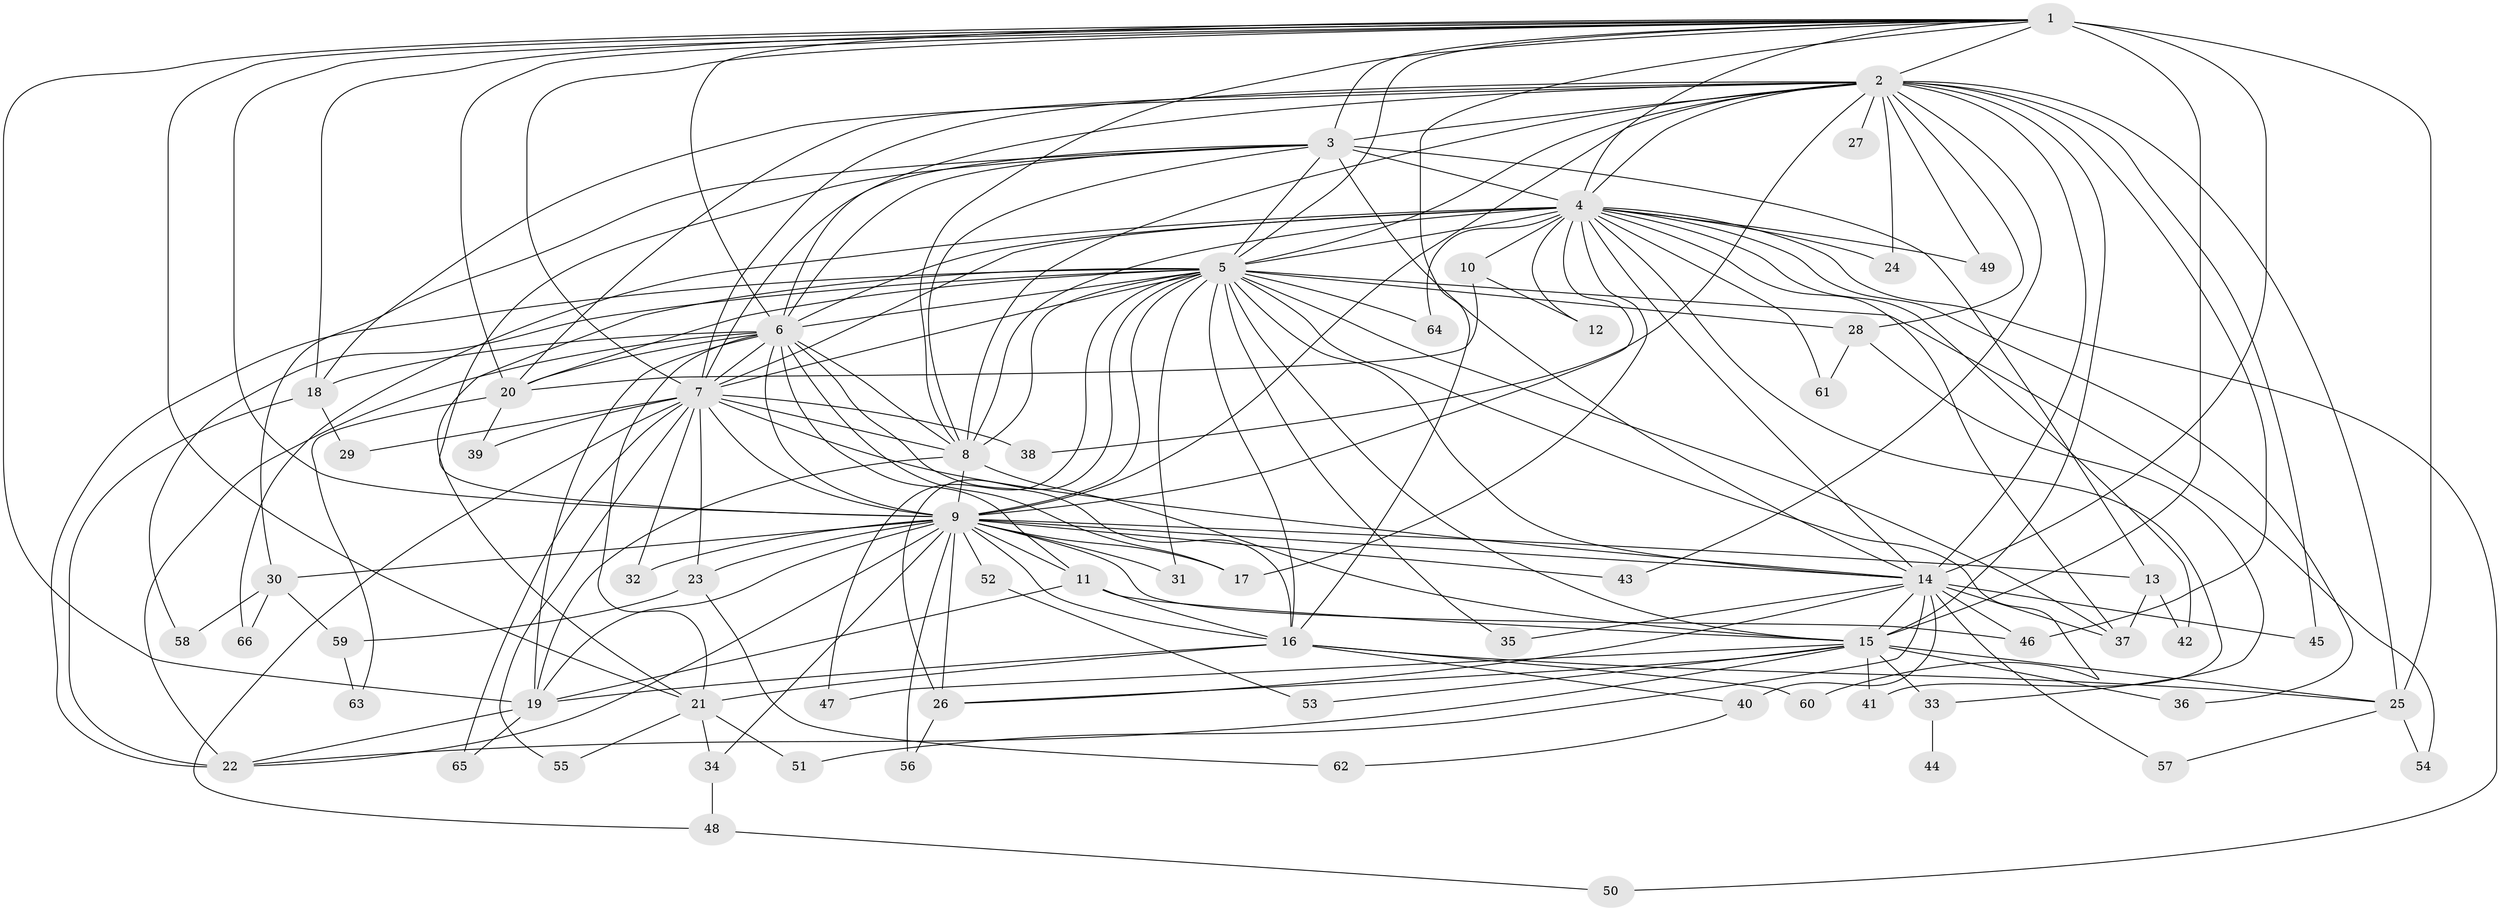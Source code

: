 // original degree distribution, {29: 0.007575757575757576, 25: 0.007575757575757576, 12: 0.007575757575757576, 23: 0.007575757575757576, 26: 0.007575757575757576, 30: 0.007575757575757576, 28: 0.007575757575757576, 19: 0.007575757575757576, 11: 0.007575757575757576, 33: 0.007575757575757576, 4: 0.12878787878787878, 6: 0.030303030303030304, 2: 0.5454545454545454, 3: 0.1590909090909091, 8: 0.007575757575757576, 5: 0.05303030303030303}
// Generated by graph-tools (version 1.1) at 2025/35/03/09/25 02:35:11]
// undirected, 66 vertices, 180 edges
graph export_dot {
graph [start="1"]
  node [color=gray90,style=filled];
  1;
  2;
  3;
  4;
  5;
  6;
  7;
  8;
  9;
  10;
  11;
  12;
  13;
  14;
  15;
  16;
  17;
  18;
  19;
  20;
  21;
  22;
  23;
  24;
  25;
  26;
  27;
  28;
  29;
  30;
  31;
  32;
  33;
  34;
  35;
  36;
  37;
  38;
  39;
  40;
  41;
  42;
  43;
  44;
  45;
  46;
  47;
  48;
  49;
  50;
  51;
  52;
  53;
  54;
  55;
  56;
  57;
  58;
  59;
  60;
  61;
  62;
  63;
  64;
  65;
  66;
  1 -- 2 [weight=2.0];
  1 -- 3 [weight=2.0];
  1 -- 4 [weight=2.0];
  1 -- 5 [weight=3.0];
  1 -- 6 [weight=3.0];
  1 -- 7 [weight=2.0];
  1 -- 8 [weight=2.0];
  1 -- 9 [weight=2.0];
  1 -- 14 [weight=9.0];
  1 -- 15 [weight=12.0];
  1 -- 16 [weight=1.0];
  1 -- 18 [weight=1.0];
  1 -- 19 [weight=2.0];
  1 -- 20 [weight=1.0];
  1 -- 21 [weight=1.0];
  1 -- 25 [weight=3.0];
  2 -- 3 [weight=2.0];
  2 -- 4 [weight=1.0];
  2 -- 5 [weight=1.0];
  2 -- 6 [weight=1.0];
  2 -- 7 [weight=1.0];
  2 -- 8 [weight=1.0];
  2 -- 9 [weight=1.0];
  2 -- 14 [weight=1.0];
  2 -- 15 [weight=1.0];
  2 -- 18 [weight=1.0];
  2 -- 20 [weight=1.0];
  2 -- 24 [weight=1.0];
  2 -- 25 [weight=1.0];
  2 -- 27 [weight=1.0];
  2 -- 28 [weight=1.0];
  2 -- 38 [weight=1.0];
  2 -- 43 [weight=1.0];
  2 -- 45 [weight=1.0];
  2 -- 46 [weight=1.0];
  2 -- 49 [weight=2.0];
  3 -- 4 [weight=2.0];
  3 -- 5 [weight=1.0];
  3 -- 6 [weight=2.0];
  3 -- 7 [weight=1.0];
  3 -- 8 [weight=1.0];
  3 -- 9 [weight=2.0];
  3 -- 13 [weight=1.0];
  3 -- 14 [weight=1.0];
  3 -- 30 [weight=1.0];
  4 -- 5 [weight=1.0];
  4 -- 6 [weight=1.0];
  4 -- 7 [weight=1.0];
  4 -- 8 [weight=1.0];
  4 -- 9 [weight=1.0];
  4 -- 10 [weight=1.0];
  4 -- 12 [weight=1.0];
  4 -- 14 [weight=1.0];
  4 -- 17 [weight=2.0];
  4 -- 24 [weight=1.0];
  4 -- 36 [weight=1.0];
  4 -- 37 [weight=1.0];
  4 -- 41 [weight=1.0];
  4 -- 42 [weight=1.0];
  4 -- 49 [weight=1.0];
  4 -- 50 [weight=1.0];
  4 -- 61 [weight=1.0];
  4 -- 64 [weight=1.0];
  4 -- 66 [weight=1.0];
  5 -- 6 [weight=1.0];
  5 -- 7 [weight=2.0];
  5 -- 8 [weight=1.0];
  5 -- 9 [weight=2.0];
  5 -- 14 [weight=1.0];
  5 -- 15 [weight=2.0];
  5 -- 16 [weight=1.0];
  5 -- 20 [weight=1.0];
  5 -- 21 [weight=1.0];
  5 -- 22 [weight=1.0];
  5 -- 26 [weight=1.0];
  5 -- 28 [weight=1.0];
  5 -- 31 [weight=1.0];
  5 -- 35 [weight=1.0];
  5 -- 37 [weight=1.0];
  5 -- 47 [weight=1.0];
  5 -- 54 [weight=1.0];
  5 -- 58 [weight=1.0];
  5 -- 60 [weight=1.0];
  5 -- 64 [weight=1.0];
  6 -- 7 [weight=2.0];
  6 -- 8 [weight=1.0];
  6 -- 9 [weight=1.0];
  6 -- 11 [weight=1.0];
  6 -- 16 [weight=8.0];
  6 -- 17 [weight=1.0];
  6 -- 18 [weight=1.0];
  6 -- 19 [weight=1.0];
  6 -- 20 [weight=1.0];
  6 -- 21 [weight=1.0];
  6 -- 22 [weight=1.0];
  7 -- 8 [weight=1.0];
  7 -- 9 [weight=1.0];
  7 -- 14 [weight=1.0];
  7 -- 23 [weight=1.0];
  7 -- 29 [weight=1.0];
  7 -- 32 [weight=1.0];
  7 -- 38 [weight=1.0];
  7 -- 39 [weight=1.0];
  7 -- 48 [weight=1.0];
  7 -- 55 [weight=1.0];
  7 -- 65 [weight=1.0];
  8 -- 9 [weight=1.0];
  8 -- 15 [weight=1.0];
  8 -- 19 [weight=1.0];
  9 -- 11 [weight=2.0];
  9 -- 13 [weight=2.0];
  9 -- 14 [weight=1.0];
  9 -- 16 [weight=2.0];
  9 -- 17 [weight=2.0];
  9 -- 19 [weight=1.0];
  9 -- 22 [weight=1.0];
  9 -- 23 [weight=1.0];
  9 -- 26 [weight=1.0];
  9 -- 30 [weight=1.0];
  9 -- 31 [weight=1.0];
  9 -- 32 [weight=1.0];
  9 -- 34 [weight=1.0];
  9 -- 43 [weight=1.0];
  9 -- 46 [weight=1.0];
  9 -- 52 [weight=1.0];
  9 -- 56 [weight=1.0];
  10 -- 12 [weight=1.0];
  10 -- 20 [weight=1.0];
  11 -- 15 [weight=3.0];
  11 -- 16 [weight=1.0];
  11 -- 19 [weight=1.0];
  13 -- 37 [weight=1.0];
  13 -- 42 [weight=1.0];
  14 -- 15 [weight=5.0];
  14 -- 26 [weight=1.0];
  14 -- 35 [weight=1.0];
  14 -- 37 [weight=1.0];
  14 -- 40 [weight=1.0];
  14 -- 45 [weight=1.0];
  14 -- 46 [weight=1.0];
  14 -- 51 [weight=1.0];
  14 -- 57 [weight=1.0];
  15 -- 22 [weight=1.0];
  15 -- 25 [weight=1.0];
  15 -- 26 [weight=1.0];
  15 -- 33 [weight=1.0];
  15 -- 36 [weight=1.0];
  15 -- 41 [weight=2.0];
  15 -- 47 [weight=1.0];
  15 -- 53 [weight=1.0];
  16 -- 19 [weight=1.0];
  16 -- 21 [weight=1.0];
  16 -- 25 [weight=2.0];
  16 -- 40 [weight=1.0];
  16 -- 60 [weight=1.0];
  18 -- 22 [weight=1.0];
  18 -- 29 [weight=1.0];
  19 -- 22 [weight=1.0];
  19 -- 65 [weight=1.0];
  20 -- 39 [weight=1.0];
  20 -- 63 [weight=1.0];
  21 -- 34 [weight=1.0];
  21 -- 51 [weight=1.0];
  21 -- 55 [weight=1.0];
  23 -- 59 [weight=1.0];
  23 -- 62 [weight=1.0];
  25 -- 54 [weight=1.0];
  25 -- 57 [weight=1.0];
  26 -- 56 [weight=1.0];
  28 -- 33 [weight=1.0];
  28 -- 61 [weight=1.0];
  30 -- 58 [weight=1.0];
  30 -- 59 [weight=1.0];
  30 -- 66 [weight=1.0];
  33 -- 44 [weight=1.0];
  34 -- 48 [weight=1.0];
  40 -- 62 [weight=1.0];
  48 -- 50 [weight=1.0];
  52 -- 53 [weight=1.0];
  59 -- 63 [weight=1.0];
}
